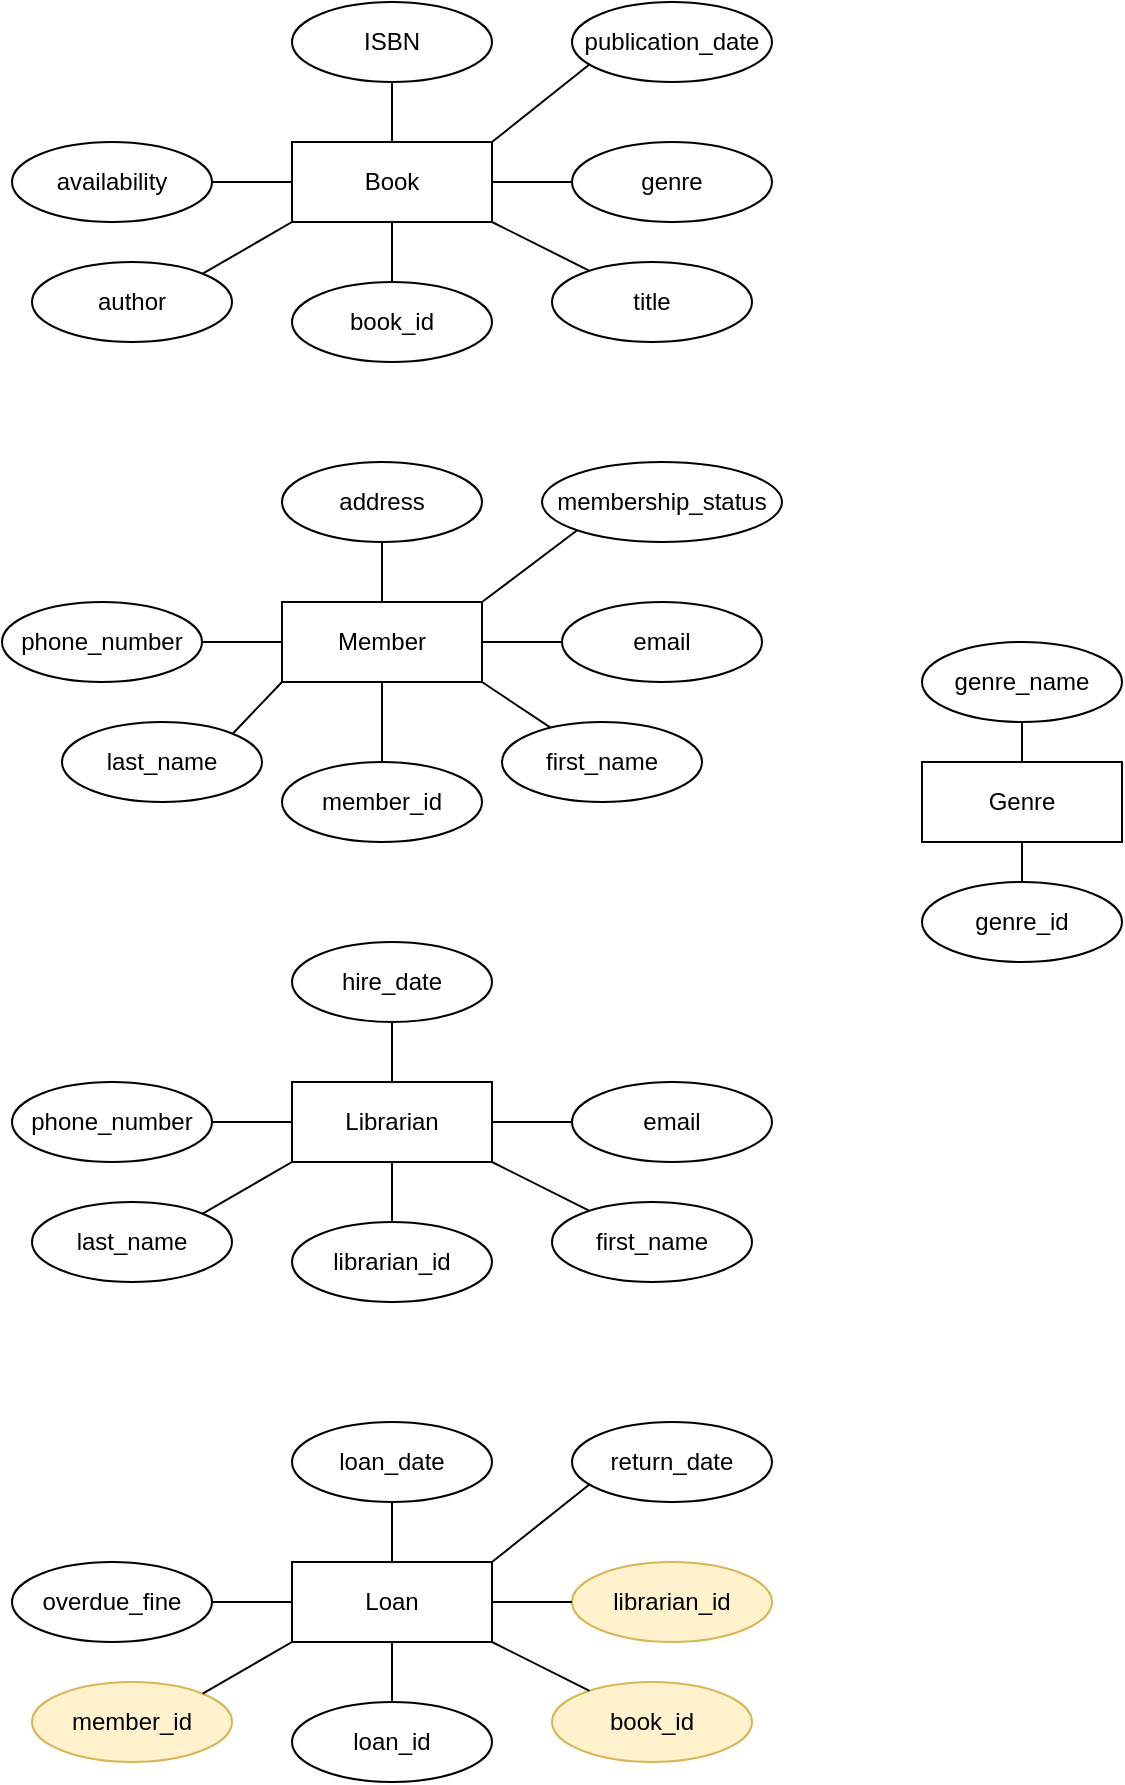 <mxfile version="24.0.7" type="github" pages="3">
  <diagram id="2cyjM8Ot0BuJ22bvfsGs" name="Library Management System">
    <mxGraphModel dx="2514" dy="1337" grid="1" gridSize="10" guides="1" tooltips="1" connect="1" arrows="1" fold="1" page="1" pageScale="1" pageWidth="850" pageHeight="1100" math="0" shadow="0">
      <root>
        <mxCell id="0" />
        <mxCell id="1" parent="0" />
        <mxCell id="SULsx7BHZ1urnG7Y48MB-1" value="publication_date" style="ellipse;whiteSpace=wrap;html=1;align=center;" parent="1" vertex="1">
          <mxGeometry x="515" y="100" width="100" height="40" as="geometry" />
        </mxCell>
        <mxCell id="SULsx7BHZ1urnG7Y48MB-2" value="" style="endArrow=none;html=1;rounded=0;entryX=0.09;entryY=0.775;entryDx=0;entryDy=0;exitX=1;exitY=0;exitDx=0;exitDy=0;entryPerimeter=0;" parent="1" source="SULsx7BHZ1urnG7Y48MB-16" target="SULsx7BHZ1urnG7Y48MB-1" edge="1">
          <mxGeometry relative="1" as="geometry">
            <mxPoint x="412.46" y="-300" as="sourcePoint" />
            <mxPoint x="365" y="-350" as="targetPoint" />
          </mxGeometry>
        </mxCell>
        <mxCell id="SULsx7BHZ1urnG7Y48MB-3" value="Member" style="whiteSpace=wrap;html=1;align=center;" parent="1" vertex="1">
          <mxGeometry x="370" y="400" width="100" height="40" as="geometry" />
        </mxCell>
        <mxCell id="SULsx7BHZ1urnG7Y48MB-4" value="member_id" style="ellipse;whiteSpace=wrap;html=1;align=center;" parent="1" vertex="1">
          <mxGeometry x="370" y="480" width="100" height="40" as="geometry" />
        </mxCell>
        <mxCell id="SULsx7BHZ1urnG7Y48MB-5" value="email" style="ellipse;whiteSpace=wrap;html=1;align=center;" parent="1" vertex="1">
          <mxGeometry x="510" y="400" width="100" height="40" as="geometry" />
        </mxCell>
        <mxCell id="SULsx7BHZ1urnG7Y48MB-6" value="address" style="ellipse;whiteSpace=wrap;html=1;align=center;" parent="1" vertex="1">
          <mxGeometry x="370" y="330" width="100" height="40" as="geometry" />
        </mxCell>
        <mxCell id="SULsx7BHZ1urnG7Y48MB-7" value="phone_number" style="ellipse;whiteSpace=wrap;html=1;align=center;" parent="1" vertex="1">
          <mxGeometry x="230" y="400" width="100" height="40" as="geometry" />
        </mxCell>
        <mxCell id="SULsx7BHZ1urnG7Y48MB-8" value="first_name" style="ellipse;whiteSpace=wrap;html=1;align=center;" parent="1" vertex="1">
          <mxGeometry x="480" y="460" width="100" height="40" as="geometry" />
        </mxCell>
        <mxCell id="SULsx7BHZ1urnG7Y48MB-9" value="last_name" style="ellipse;whiteSpace=wrap;html=1;align=center;" parent="1" vertex="1">
          <mxGeometry x="260" y="460" width="100" height="40" as="geometry" />
        </mxCell>
        <mxCell id="SULsx7BHZ1urnG7Y48MB-10" value="" style="endArrow=none;html=1;rounded=0;" parent="1" source="SULsx7BHZ1urnG7Y48MB-6" target="SULsx7BHZ1urnG7Y48MB-3" edge="1">
          <mxGeometry relative="1" as="geometry">
            <mxPoint x="400" y="340" as="sourcePoint" />
            <mxPoint x="560" y="340" as="targetPoint" />
          </mxGeometry>
        </mxCell>
        <mxCell id="SULsx7BHZ1urnG7Y48MB-11" value="" style="endArrow=none;html=1;rounded=0;" parent="1" source="SULsx7BHZ1urnG7Y48MB-3" target="SULsx7BHZ1urnG7Y48MB-4" edge="1">
          <mxGeometry relative="1" as="geometry">
            <mxPoint x="400" y="340" as="sourcePoint" />
            <mxPoint x="560" y="340" as="targetPoint" />
          </mxGeometry>
        </mxCell>
        <mxCell id="SULsx7BHZ1urnG7Y48MB-12" value="" style="endArrow=none;html=1;rounded=0;entryX=0;entryY=0.5;entryDx=0;entryDy=0;" parent="1" source="SULsx7BHZ1urnG7Y48MB-3" target="SULsx7BHZ1urnG7Y48MB-5" edge="1">
          <mxGeometry relative="1" as="geometry">
            <mxPoint x="400" y="340" as="sourcePoint" />
            <mxPoint x="520" y="430" as="targetPoint" />
          </mxGeometry>
        </mxCell>
        <mxCell id="SULsx7BHZ1urnG7Y48MB-13" value="" style="endArrow=none;html=1;rounded=0;exitX=1;exitY=0.5;exitDx=0;exitDy=0;" parent="1" source="SULsx7BHZ1urnG7Y48MB-7" target="SULsx7BHZ1urnG7Y48MB-3" edge="1">
          <mxGeometry relative="1" as="geometry">
            <mxPoint x="400" y="340" as="sourcePoint" />
            <mxPoint x="560" y="340" as="targetPoint" />
          </mxGeometry>
        </mxCell>
        <mxCell id="SULsx7BHZ1urnG7Y48MB-14" value="" style="endArrow=none;html=1;rounded=0;" parent="1" source="SULsx7BHZ1urnG7Y48MB-8" edge="1">
          <mxGeometry relative="1" as="geometry">
            <mxPoint x="400" y="340" as="sourcePoint" />
            <mxPoint x="470" y="440" as="targetPoint" />
          </mxGeometry>
        </mxCell>
        <mxCell id="SULsx7BHZ1urnG7Y48MB-15" value="" style="endArrow=none;html=1;rounded=0;exitX=1;exitY=0;exitDx=0;exitDy=0;" parent="1" source="SULsx7BHZ1urnG7Y48MB-9" edge="1">
          <mxGeometry relative="1" as="geometry">
            <mxPoint x="400" y="340" as="sourcePoint" />
            <mxPoint x="370" y="440" as="targetPoint" />
          </mxGeometry>
        </mxCell>
        <mxCell id="SULsx7BHZ1urnG7Y48MB-16" value="Book" style="whiteSpace=wrap;html=1;align=center;" parent="1" vertex="1">
          <mxGeometry x="375" y="170" width="100" height="40" as="geometry" />
        </mxCell>
        <mxCell id="SULsx7BHZ1urnG7Y48MB-17" value="book_id" style="ellipse;whiteSpace=wrap;html=1;align=center;" parent="1" vertex="1">
          <mxGeometry x="375" y="240" width="100" height="40" as="geometry" />
        </mxCell>
        <mxCell id="SULsx7BHZ1urnG7Y48MB-18" value="genre" style="ellipse;whiteSpace=wrap;html=1;align=center;" parent="1" vertex="1">
          <mxGeometry x="515" y="170" width="100" height="40" as="geometry" />
        </mxCell>
        <mxCell id="SULsx7BHZ1urnG7Y48MB-19" value="ISBN" style="ellipse;whiteSpace=wrap;html=1;align=center;" parent="1" vertex="1">
          <mxGeometry x="375" y="100" width="100" height="40" as="geometry" />
        </mxCell>
        <mxCell id="SULsx7BHZ1urnG7Y48MB-20" value="availability" style="ellipse;whiteSpace=wrap;html=1;align=center;" parent="1" vertex="1">
          <mxGeometry x="235" y="170" width="100" height="40" as="geometry" />
        </mxCell>
        <mxCell id="SULsx7BHZ1urnG7Y48MB-21" value="title" style="ellipse;whiteSpace=wrap;html=1;align=center;" parent="1" vertex="1">
          <mxGeometry x="505" y="230" width="100" height="40" as="geometry" />
        </mxCell>
        <mxCell id="SULsx7BHZ1urnG7Y48MB-22" value="author" style="ellipse;whiteSpace=wrap;html=1;align=center;" parent="1" vertex="1">
          <mxGeometry x="245" y="230" width="100" height="40" as="geometry" />
        </mxCell>
        <mxCell id="SULsx7BHZ1urnG7Y48MB-23" value="" style="endArrow=none;html=1;rounded=0;" parent="1" source="SULsx7BHZ1urnG7Y48MB-19" target="SULsx7BHZ1urnG7Y48MB-16" edge="1">
          <mxGeometry relative="1" as="geometry">
            <mxPoint x="405" y="110" as="sourcePoint" />
            <mxPoint x="565" y="110" as="targetPoint" />
          </mxGeometry>
        </mxCell>
        <mxCell id="SULsx7BHZ1urnG7Y48MB-24" value="" style="endArrow=none;html=1;rounded=0;" parent="1" source="SULsx7BHZ1urnG7Y48MB-16" target="SULsx7BHZ1urnG7Y48MB-17" edge="1">
          <mxGeometry relative="1" as="geometry">
            <mxPoint x="405" y="110" as="sourcePoint" />
            <mxPoint x="565" y="110" as="targetPoint" />
          </mxGeometry>
        </mxCell>
        <mxCell id="SULsx7BHZ1urnG7Y48MB-25" value="" style="endArrow=none;html=1;rounded=0;entryX=0;entryY=0.5;entryDx=0;entryDy=0;" parent="1" source="SULsx7BHZ1urnG7Y48MB-16" target="SULsx7BHZ1urnG7Y48MB-18" edge="1">
          <mxGeometry relative="1" as="geometry">
            <mxPoint x="405" y="110" as="sourcePoint" />
            <mxPoint x="525" y="200" as="targetPoint" />
          </mxGeometry>
        </mxCell>
        <mxCell id="SULsx7BHZ1urnG7Y48MB-26" value="" style="endArrow=none;html=1;rounded=0;exitX=1;exitY=0.5;exitDx=0;exitDy=0;" parent="1" source="SULsx7BHZ1urnG7Y48MB-20" target="SULsx7BHZ1urnG7Y48MB-16" edge="1">
          <mxGeometry relative="1" as="geometry">
            <mxPoint x="405" y="110" as="sourcePoint" />
            <mxPoint x="565" y="110" as="targetPoint" />
          </mxGeometry>
        </mxCell>
        <mxCell id="SULsx7BHZ1urnG7Y48MB-27" value="" style="endArrow=none;html=1;rounded=0;" parent="1" source="SULsx7BHZ1urnG7Y48MB-21" edge="1">
          <mxGeometry relative="1" as="geometry">
            <mxPoint x="405" y="110" as="sourcePoint" />
            <mxPoint x="475" y="210" as="targetPoint" />
          </mxGeometry>
        </mxCell>
        <mxCell id="SULsx7BHZ1urnG7Y48MB-28" value="" style="endArrow=none;html=1;rounded=0;exitX=1;exitY=0;exitDx=0;exitDy=0;" parent="1" source="SULsx7BHZ1urnG7Y48MB-22" edge="1">
          <mxGeometry relative="1" as="geometry">
            <mxPoint x="405" y="110" as="sourcePoint" />
            <mxPoint x="375" y="210" as="targetPoint" />
          </mxGeometry>
        </mxCell>
        <mxCell id="SULsx7BHZ1urnG7Y48MB-63" value="Genre" style="whiteSpace=wrap;html=1;align=center;" parent="1" vertex="1">
          <mxGeometry x="690" y="480" width="100" height="40" as="geometry" />
        </mxCell>
        <mxCell id="SULsx7BHZ1urnG7Y48MB-64" value="genre_id" style="ellipse;whiteSpace=wrap;html=1;align=center;" parent="1" vertex="1">
          <mxGeometry x="690" y="540" width="100" height="40" as="geometry" />
        </mxCell>
        <mxCell id="SULsx7BHZ1urnG7Y48MB-66" value="genre_name" style="ellipse;whiteSpace=wrap;html=1;align=center;" parent="1" vertex="1">
          <mxGeometry x="690" y="420" width="100" height="40" as="geometry" />
        </mxCell>
        <mxCell id="SULsx7BHZ1urnG7Y48MB-68" value="" style="endArrow=none;html=1;rounded=0;" parent="1" source="SULsx7BHZ1urnG7Y48MB-63" target="SULsx7BHZ1urnG7Y48MB-64" edge="1">
          <mxGeometry relative="1" as="geometry">
            <mxPoint x="720" y="420" as="sourcePoint" />
            <mxPoint x="880" y="420" as="targetPoint" />
          </mxGeometry>
        </mxCell>
        <mxCell id="SULsx7BHZ1urnG7Y48MB-70" value="" style="endArrow=none;html=1;rounded=0;" parent="1" source="SULsx7BHZ1urnG7Y48MB-66" edge="1" target="SULsx7BHZ1urnG7Y48MB-63">
          <mxGeometry relative="1" as="geometry">
            <mxPoint x="720" y="420" as="sourcePoint" />
            <mxPoint x="790" y="520" as="targetPoint" />
          </mxGeometry>
        </mxCell>
        <mxCell id="k3UgY1x0bm5j-37XfdUY-1" value="membership_status" style="ellipse;whiteSpace=wrap;html=1;align=center;" vertex="1" parent="1">
          <mxGeometry x="500" y="330" width="120" height="40" as="geometry" />
        </mxCell>
        <mxCell id="k3UgY1x0bm5j-37XfdUY-2" value="" style="endArrow=none;html=1;rounded=0;entryX=0;entryY=1;entryDx=0;entryDy=0;exitX=1;exitY=0;exitDx=0;exitDy=0;" edge="1" target="k3UgY1x0bm5j-37XfdUY-1" parent="1">
          <mxGeometry relative="1" as="geometry">
            <mxPoint x="470" y="400" as="sourcePoint" />
            <mxPoint x="360" y="-120" as="targetPoint" />
          </mxGeometry>
        </mxCell>
        <mxCell id="k3UgY1x0bm5j-37XfdUY-5" value="librarian_id" style="ellipse;whiteSpace=wrap;html=1;align=center;" vertex="1" parent="1">
          <mxGeometry x="375" y="710" width="100" height="40" as="geometry" />
        </mxCell>
        <mxCell id="k3UgY1x0bm5j-37XfdUY-6" value="email" style="ellipse;whiteSpace=wrap;html=1;align=center;" vertex="1" parent="1">
          <mxGeometry x="515" y="640" width="100" height="40" as="geometry" />
        </mxCell>
        <mxCell id="k3UgY1x0bm5j-37XfdUY-7" value="hire_date" style="ellipse;whiteSpace=wrap;html=1;align=center;" vertex="1" parent="1">
          <mxGeometry x="375" y="570" width="100" height="40" as="geometry" />
        </mxCell>
        <mxCell id="k3UgY1x0bm5j-37XfdUY-8" value="phone_number" style="ellipse;whiteSpace=wrap;html=1;align=center;" vertex="1" parent="1">
          <mxGeometry x="235" y="640" width="100" height="40" as="geometry" />
        </mxCell>
        <mxCell id="k3UgY1x0bm5j-37XfdUY-9" value="first_name" style="ellipse;whiteSpace=wrap;html=1;align=center;" vertex="1" parent="1">
          <mxGeometry x="505" y="700" width="100" height="40" as="geometry" />
        </mxCell>
        <mxCell id="k3UgY1x0bm5j-37XfdUY-10" value="last_name" style="ellipse;whiteSpace=wrap;html=1;align=center;" vertex="1" parent="1">
          <mxGeometry x="245" y="700" width="100" height="40" as="geometry" />
        </mxCell>
        <mxCell id="k3UgY1x0bm5j-37XfdUY-11" value="" style="endArrow=none;html=1;rounded=0;" edge="1" source="k3UgY1x0bm5j-37XfdUY-7" target="k3UgY1x0bm5j-37XfdUY-17" parent="1">
          <mxGeometry relative="1" as="geometry">
            <mxPoint x="405" y="580" as="sourcePoint" />
            <mxPoint x="565" y="580" as="targetPoint" />
          </mxGeometry>
        </mxCell>
        <mxCell id="k3UgY1x0bm5j-37XfdUY-12" value="" style="endArrow=none;html=1;rounded=0;" edge="1" source="k3UgY1x0bm5j-37XfdUY-17" target="k3UgY1x0bm5j-37XfdUY-5" parent="1">
          <mxGeometry relative="1" as="geometry">
            <mxPoint x="405" y="580" as="sourcePoint" />
            <mxPoint x="565" y="580" as="targetPoint" />
          </mxGeometry>
        </mxCell>
        <mxCell id="k3UgY1x0bm5j-37XfdUY-13" value="" style="endArrow=none;html=1;rounded=0;entryX=0;entryY=0.5;entryDx=0;entryDy=0;" edge="1" source="k3UgY1x0bm5j-37XfdUY-17" target="k3UgY1x0bm5j-37XfdUY-6" parent="1">
          <mxGeometry relative="1" as="geometry">
            <mxPoint x="405" y="580" as="sourcePoint" />
            <mxPoint x="525" y="670" as="targetPoint" />
          </mxGeometry>
        </mxCell>
        <mxCell id="k3UgY1x0bm5j-37XfdUY-14" value="" style="endArrow=none;html=1;rounded=0;exitX=1;exitY=0.5;exitDx=0;exitDy=0;" edge="1" source="k3UgY1x0bm5j-37XfdUY-8" target="k3UgY1x0bm5j-37XfdUY-17" parent="1">
          <mxGeometry relative="1" as="geometry">
            <mxPoint x="405" y="580" as="sourcePoint" />
            <mxPoint x="565" y="580" as="targetPoint" />
          </mxGeometry>
        </mxCell>
        <mxCell id="k3UgY1x0bm5j-37XfdUY-15" value="" style="endArrow=none;html=1;rounded=0;" edge="1" source="k3UgY1x0bm5j-37XfdUY-9" parent="1">
          <mxGeometry relative="1" as="geometry">
            <mxPoint x="405" y="580" as="sourcePoint" />
            <mxPoint x="475" y="680" as="targetPoint" />
          </mxGeometry>
        </mxCell>
        <mxCell id="k3UgY1x0bm5j-37XfdUY-16" value="" style="endArrow=none;html=1;rounded=0;exitX=1;exitY=0;exitDx=0;exitDy=0;" edge="1" source="k3UgY1x0bm5j-37XfdUY-10" parent="1">
          <mxGeometry relative="1" as="geometry">
            <mxPoint x="405" y="580" as="sourcePoint" />
            <mxPoint x="375" y="680" as="targetPoint" />
          </mxGeometry>
        </mxCell>
        <mxCell id="k3UgY1x0bm5j-37XfdUY-17" value="Librarian" style="whiteSpace=wrap;html=1;align=center;" vertex="1" parent="1">
          <mxGeometry x="375" y="640" width="100" height="40" as="geometry" />
        </mxCell>
        <mxCell id="k3UgY1x0bm5j-37XfdUY-18" value="return_date" style="ellipse;whiteSpace=wrap;html=1;align=center;" vertex="1" parent="1">
          <mxGeometry x="515" y="810" width="100" height="40" as="geometry" />
        </mxCell>
        <mxCell id="k3UgY1x0bm5j-37XfdUY-19" value="" style="endArrow=none;html=1;rounded=0;entryX=0.09;entryY=0.775;entryDx=0;entryDy=0;exitX=1;exitY=0;exitDx=0;exitDy=0;entryPerimeter=0;" edge="1" parent="1" source="k3UgY1x0bm5j-37XfdUY-20" target="k3UgY1x0bm5j-37XfdUY-18">
          <mxGeometry relative="1" as="geometry">
            <mxPoint x="412.46" y="410" as="sourcePoint" />
            <mxPoint x="365" y="360" as="targetPoint" />
          </mxGeometry>
        </mxCell>
        <mxCell id="k3UgY1x0bm5j-37XfdUY-20" value="Loan" style="whiteSpace=wrap;html=1;align=center;" vertex="1" parent="1">
          <mxGeometry x="375" y="880" width="100" height="40" as="geometry" />
        </mxCell>
        <mxCell id="k3UgY1x0bm5j-37XfdUY-21" value="loan_id" style="ellipse;whiteSpace=wrap;html=1;align=center;" vertex="1" parent="1">
          <mxGeometry x="375" y="950" width="100" height="40" as="geometry" />
        </mxCell>
        <mxCell id="k3UgY1x0bm5j-37XfdUY-22" value="librarian_id" style="ellipse;whiteSpace=wrap;html=1;align=center;fillColor=#fff2cc;strokeColor=#d6b656;" vertex="1" parent="1">
          <mxGeometry x="515" y="880" width="100" height="40" as="geometry" />
        </mxCell>
        <mxCell id="k3UgY1x0bm5j-37XfdUY-23" value="loan_date" style="ellipse;whiteSpace=wrap;html=1;align=center;" vertex="1" parent="1">
          <mxGeometry x="375" y="810" width="100" height="40" as="geometry" />
        </mxCell>
        <mxCell id="k3UgY1x0bm5j-37XfdUY-24" value="overdue_fine" style="ellipse;whiteSpace=wrap;html=1;align=center;" vertex="1" parent="1">
          <mxGeometry x="235" y="880" width="100" height="40" as="geometry" />
        </mxCell>
        <mxCell id="k3UgY1x0bm5j-37XfdUY-25" value="book_id" style="ellipse;whiteSpace=wrap;html=1;align=center;fillColor=#fff2cc;strokeColor=#d6b656;" vertex="1" parent="1">
          <mxGeometry x="505" y="940" width="100" height="40" as="geometry" />
        </mxCell>
        <mxCell id="k3UgY1x0bm5j-37XfdUY-26" value="member_id" style="ellipse;whiteSpace=wrap;html=1;align=center;fillColor=#fff2cc;strokeColor=#d6b656;" vertex="1" parent="1">
          <mxGeometry x="245" y="940" width="100" height="40" as="geometry" />
        </mxCell>
        <mxCell id="k3UgY1x0bm5j-37XfdUY-27" value="" style="endArrow=none;html=1;rounded=0;" edge="1" parent="1" source="k3UgY1x0bm5j-37XfdUY-23" target="k3UgY1x0bm5j-37XfdUY-20">
          <mxGeometry relative="1" as="geometry">
            <mxPoint x="405" y="820" as="sourcePoint" />
            <mxPoint x="565" y="820" as="targetPoint" />
          </mxGeometry>
        </mxCell>
        <mxCell id="k3UgY1x0bm5j-37XfdUY-28" value="" style="endArrow=none;html=1;rounded=0;" edge="1" parent="1" source="k3UgY1x0bm5j-37XfdUY-20" target="k3UgY1x0bm5j-37XfdUY-21">
          <mxGeometry relative="1" as="geometry">
            <mxPoint x="405" y="820" as="sourcePoint" />
            <mxPoint x="565" y="820" as="targetPoint" />
          </mxGeometry>
        </mxCell>
        <mxCell id="k3UgY1x0bm5j-37XfdUY-29" value="" style="endArrow=none;html=1;rounded=0;entryX=0;entryY=0.5;entryDx=0;entryDy=0;" edge="1" parent="1" source="k3UgY1x0bm5j-37XfdUY-20" target="k3UgY1x0bm5j-37XfdUY-22">
          <mxGeometry relative="1" as="geometry">
            <mxPoint x="405" y="820" as="sourcePoint" />
            <mxPoint x="525" y="910" as="targetPoint" />
          </mxGeometry>
        </mxCell>
        <mxCell id="k3UgY1x0bm5j-37XfdUY-30" value="" style="endArrow=none;html=1;rounded=0;exitX=1;exitY=0.5;exitDx=0;exitDy=0;" edge="1" parent="1" source="k3UgY1x0bm5j-37XfdUY-24" target="k3UgY1x0bm5j-37XfdUY-20">
          <mxGeometry relative="1" as="geometry">
            <mxPoint x="405" y="820" as="sourcePoint" />
            <mxPoint x="565" y="820" as="targetPoint" />
          </mxGeometry>
        </mxCell>
        <mxCell id="k3UgY1x0bm5j-37XfdUY-31" value="" style="endArrow=none;html=1;rounded=0;" edge="1" parent="1" source="k3UgY1x0bm5j-37XfdUY-25">
          <mxGeometry relative="1" as="geometry">
            <mxPoint x="405" y="820" as="sourcePoint" />
            <mxPoint x="475" y="920" as="targetPoint" />
          </mxGeometry>
        </mxCell>
        <mxCell id="k3UgY1x0bm5j-37XfdUY-32" value="" style="endArrow=none;html=1;rounded=0;exitX=1;exitY=0;exitDx=0;exitDy=0;" edge="1" parent="1" source="k3UgY1x0bm5j-37XfdUY-26">
          <mxGeometry relative="1" as="geometry">
            <mxPoint x="405" y="820" as="sourcePoint" />
            <mxPoint x="375" y="920" as="targetPoint" />
          </mxGeometry>
        </mxCell>
      </root>
    </mxGraphModel>
  </diagram>
  <diagram name="Hotel Management System" id="aTGFjXYQir5OFCswr_Az">
    <mxGraphModel dx="2514" dy="1337" grid="1" gridSize="10" guides="1" tooltips="1" connect="1" arrows="1" fold="1" page="1" pageScale="1" pageWidth="850" pageHeight="1100" math="0" shadow="0">
      <root>
        <mxCell id="0" />
        <mxCell id="1" parent="0" />
        <mxCell id="4kl7MTN2wJ11xhhwiBym-6" value="email" style="ellipse;whiteSpace=wrap;html=1;align=center;" parent="1" vertex="1">
          <mxGeometry x="690" y="50" width="100" height="40" as="geometry" />
        </mxCell>
        <mxCell id="4kl7MTN2wJ11xhhwiBym-14" value="" style="endArrow=none;html=1;rounded=0;entryX=0.09;entryY=0.775;entryDx=0;entryDy=0;exitX=1;exitY=0;exitDx=0;exitDy=0;entryPerimeter=0;" parent="1" source="4kl7MTN2wJ11xhhwiBym-71" target="4kl7MTN2wJ11xhhwiBym-6" edge="1">
          <mxGeometry relative="1" as="geometry">
            <mxPoint x="587.46" y="-350" as="sourcePoint" />
            <mxPoint x="540" y="-400" as="targetPoint" />
          </mxGeometry>
        </mxCell>
        <mxCell id="4kl7MTN2wJ11xhhwiBym-23" value="Room" style="whiteSpace=wrap;html=1;align=center;" parent="1" vertex="1">
          <mxGeometry x="550" y="360" width="100" height="40" as="geometry" />
        </mxCell>
        <mxCell id="4kl7MTN2wJ11xhhwiBym-24" value="room_id" style="ellipse;whiteSpace=wrap;html=1;align=center;" parent="1" vertex="1">
          <mxGeometry x="550" y="440" width="100" height="40" as="geometry" />
        </mxCell>
        <mxCell id="4kl7MTN2wJ11xhhwiBym-25" value="room_type" style="ellipse;whiteSpace=wrap;html=1;align=center;" parent="1" vertex="1">
          <mxGeometry x="690" y="360" width="100" height="40" as="geometry" />
        </mxCell>
        <mxCell id="4kl7MTN2wJ11xhhwiBym-26" value="availability" style="ellipse;whiteSpace=wrap;html=1;align=center;" parent="1" vertex="1">
          <mxGeometry x="550" y="290" width="100" height="40" as="geometry" />
        </mxCell>
        <mxCell id="4kl7MTN2wJ11xhhwiBym-27" value="number_of_beds" style="ellipse;whiteSpace=wrap;html=1;align=center;" parent="1" vertex="1">
          <mxGeometry x="390" y="360" width="120" height="40" as="geometry" />
        </mxCell>
        <mxCell id="4kl7MTN2wJ11xhhwiBym-28" value="rating" style="ellipse;whiteSpace=wrap;html=1;align=center;" parent="1" vertex="1">
          <mxGeometry x="660" y="420" width="100" height="40" as="geometry" />
        </mxCell>
        <mxCell id="4kl7MTN2wJ11xhhwiBym-29" value="cost_per_night" style="ellipse;whiteSpace=wrap;html=1;align=center;" parent="1" vertex="1">
          <mxGeometry x="440" y="420" width="100" height="40" as="geometry" />
        </mxCell>
        <mxCell id="4kl7MTN2wJ11xhhwiBym-51" value="" style="endArrow=none;html=1;rounded=0;" parent="1" source="4kl7MTN2wJ11xhhwiBym-26" target="4kl7MTN2wJ11xhhwiBym-23" edge="1">
          <mxGeometry relative="1" as="geometry">
            <mxPoint x="580" y="300" as="sourcePoint" />
            <mxPoint x="740" y="300" as="targetPoint" />
          </mxGeometry>
        </mxCell>
        <mxCell id="4kl7MTN2wJ11xhhwiBym-53" value="" style="endArrow=none;html=1;rounded=0;" parent="1" source="4kl7MTN2wJ11xhhwiBym-23" target="4kl7MTN2wJ11xhhwiBym-24" edge="1">
          <mxGeometry relative="1" as="geometry">
            <mxPoint x="580" y="300" as="sourcePoint" />
            <mxPoint x="740" y="300" as="targetPoint" />
          </mxGeometry>
        </mxCell>
        <mxCell id="4kl7MTN2wJ11xhhwiBym-54" value="" style="endArrow=none;html=1;rounded=0;entryX=0;entryY=0.5;entryDx=0;entryDy=0;" parent="1" source="4kl7MTN2wJ11xhhwiBym-23" target="4kl7MTN2wJ11xhhwiBym-25" edge="1">
          <mxGeometry relative="1" as="geometry">
            <mxPoint x="580" y="300" as="sourcePoint" />
            <mxPoint x="700" y="390" as="targetPoint" />
          </mxGeometry>
        </mxCell>
        <mxCell id="4kl7MTN2wJ11xhhwiBym-55" value="" style="endArrow=none;html=1;rounded=0;exitX=1;exitY=0.5;exitDx=0;exitDy=0;" parent="1" source="4kl7MTN2wJ11xhhwiBym-27" target="4kl7MTN2wJ11xhhwiBym-23" edge="1">
          <mxGeometry relative="1" as="geometry">
            <mxPoint x="580" y="300" as="sourcePoint" />
            <mxPoint x="740" y="300" as="targetPoint" />
          </mxGeometry>
        </mxCell>
        <mxCell id="4kl7MTN2wJ11xhhwiBym-56" value="" style="endArrow=none;html=1;rounded=0;" parent="1" source="4kl7MTN2wJ11xhhwiBym-28" edge="1">
          <mxGeometry relative="1" as="geometry">
            <mxPoint x="580" y="300" as="sourcePoint" />
            <mxPoint x="650" y="400" as="targetPoint" />
          </mxGeometry>
        </mxCell>
        <mxCell id="4kl7MTN2wJ11xhhwiBym-57" value="" style="endArrow=none;html=1;rounded=0;exitX=1;exitY=0;exitDx=0;exitDy=0;" parent="1" source="4kl7MTN2wJ11xhhwiBym-29" edge="1">
          <mxGeometry relative="1" as="geometry">
            <mxPoint x="580" y="300" as="sourcePoint" />
            <mxPoint x="550" y="400" as="targetPoint" />
          </mxGeometry>
        </mxCell>
        <mxCell id="4kl7MTN2wJ11xhhwiBym-71" value="Guest" style="whiteSpace=wrap;html=1;align=center;" parent="1" vertex="1">
          <mxGeometry x="550" y="120" width="100" height="40" as="geometry" />
        </mxCell>
        <mxCell id="4kl7MTN2wJ11xhhwiBym-72" value="guest_id" style="ellipse;whiteSpace=wrap;html=1;align=center;" parent="1" vertex="1">
          <mxGeometry x="550" y="190" width="100" height="40" as="geometry" />
        </mxCell>
        <mxCell id="4kl7MTN2wJ11xhhwiBym-73" value="cnic_number" style="ellipse;whiteSpace=wrap;html=1;align=center;" parent="1" vertex="1">
          <mxGeometry x="690" y="120" width="100" height="40" as="geometry" />
        </mxCell>
        <mxCell id="4kl7MTN2wJ11xhhwiBym-74" value="phone_number" style="ellipse;whiteSpace=wrap;html=1;align=center;" parent="1" vertex="1">
          <mxGeometry x="550" y="50" width="100" height="40" as="geometry" />
        </mxCell>
        <mxCell id="4kl7MTN2wJ11xhhwiBym-75" value="address" style="ellipse;whiteSpace=wrap;html=1;align=center;" parent="1" vertex="1">
          <mxGeometry x="410" y="120" width="100" height="40" as="geometry" />
        </mxCell>
        <mxCell id="4kl7MTN2wJ11xhhwiBym-76" value="last_name" style="ellipse;whiteSpace=wrap;html=1;align=center;" parent="1" vertex="1">
          <mxGeometry x="680" y="180" width="100" height="40" as="geometry" />
        </mxCell>
        <mxCell id="4kl7MTN2wJ11xhhwiBym-77" value="first_name" style="ellipse;whiteSpace=wrap;html=1;align=center;" parent="1" vertex="1">
          <mxGeometry x="420" y="180" width="100" height="40" as="geometry" />
        </mxCell>
        <mxCell id="4kl7MTN2wJ11xhhwiBym-78" value="" style="endArrow=none;html=1;rounded=0;" parent="1" source="4kl7MTN2wJ11xhhwiBym-74" target="4kl7MTN2wJ11xhhwiBym-71" edge="1">
          <mxGeometry relative="1" as="geometry">
            <mxPoint x="580" y="60" as="sourcePoint" />
            <mxPoint x="740" y="60" as="targetPoint" />
          </mxGeometry>
        </mxCell>
        <mxCell id="4kl7MTN2wJ11xhhwiBym-79" value="" style="endArrow=none;html=1;rounded=0;" parent="1" source="4kl7MTN2wJ11xhhwiBym-71" target="4kl7MTN2wJ11xhhwiBym-72" edge="1">
          <mxGeometry relative="1" as="geometry">
            <mxPoint x="580" y="60" as="sourcePoint" />
            <mxPoint x="740" y="60" as="targetPoint" />
          </mxGeometry>
        </mxCell>
        <mxCell id="4kl7MTN2wJ11xhhwiBym-80" value="" style="endArrow=none;html=1;rounded=0;entryX=0;entryY=0.5;entryDx=0;entryDy=0;" parent="1" source="4kl7MTN2wJ11xhhwiBym-71" target="4kl7MTN2wJ11xhhwiBym-73" edge="1">
          <mxGeometry relative="1" as="geometry">
            <mxPoint x="580" y="60" as="sourcePoint" />
            <mxPoint x="700" y="150" as="targetPoint" />
          </mxGeometry>
        </mxCell>
        <mxCell id="4kl7MTN2wJ11xhhwiBym-81" value="" style="endArrow=none;html=1;rounded=0;exitX=1;exitY=0.5;exitDx=0;exitDy=0;" parent="1" source="4kl7MTN2wJ11xhhwiBym-75" target="4kl7MTN2wJ11xhhwiBym-71" edge="1">
          <mxGeometry relative="1" as="geometry">
            <mxPoint x="580" y="60" as="sourcePoint" />
            <mxPoint x="740" y="60" as="targetPoint" />
          </mxGeometry>
        </mxCell>
        <mxCell id="4kl7MTN2wJ11xhhwiBym-82" value="" style="endArrow=none;html=1;rounded=0;" parent="1" source="4kl7MTN2wJ11xhhwiBym-76" edge="1">
          <mxGeometry relative="1" as="geometry">
            <mxPoint x="580" y="60" as="sourcePoint" />
            <mxPoint x="650" y="160" as="targetPoint" />
          </mxGeometry>
        </mxCell>
        <mxCell id="4kl7MTN2wJ11xhhwiBym-83" value="" style="endArrow=none;html=1;rounded=0;exitX=1;exitY=0;exitDx=0;exitDy=0;" parent="1" source="4kl7MTN2wJ11xhhwiBym-77" edge="1">
          <mxGeometry relative="1" as="geometry">
            <mxPoint x="580" y="60" as="sourcePoint" />
            <mxPoint x="550" y="160" as="targetPoint" />
          </mxGeometry>
        </mxCell>
        <mxCell id="4kl7MTN2wJ11xhhwiBym-84" value="Reservation" style="whiteSpace=wrap;html=1;align=center;" parent="1" vertex="1">
          <mxGeometry x="90" y="360" width="100" height="40" as="geometry" />
        </mxCell>
        <mxCell id="4kl7MTN2wJ11xhhwiBym-85" value="reservation_id" style="ellipse;whiteSpace=wrap;html=1;align=center;" parent="1" vertex="1">
          <mxGeometry x="160" y="470" width="100" height="40" as="geometry" />
        </mxCell>
        <mxCell id="4kl7MTN2wJ11xhhwiBym-86" value="check_in_date" style="ellipse;whiteSpace=wrap;html=1;align=center;" parent="1" vertex="1">
          <mxGeometry x="230" y="340" width="100" height="40" as="geometry" />
        </mxCell>
        <mxCell id="4kl7MTN2wJ11xhhwiBym-87" value="total_cost" style="ellipse;whiteSpace=wrap;html=1;align=center;" parent="1" vertex="1">
          <mxGeometry x="50" y="290" width="100" height="40" as="geometry" />
        </mxCell>
        <mxCell id="4kl7MTN2wJ11xhhwiBym-88" value="check_out_date" style="ellipse;whiteSpace=wrap;html=1;align=center;" parent="1" vertex="1">
          <mxGeometry x="170" y="280" width="120" height="40" as="geometry" />
        </mxCell>
        <mxCell id="4kl7MTN2wJ11xhhwiBym-89" value="room_number" style="ellipse;whiteSpace=wrap;html=1;align=center;fillColor=#fff2cc;strokeColor=#d6b656;" parent="1" vertex="1">
          <mxGeometry x="205" y="410" width="100" height="40" as="geometry" />
        </mxCell>
        <mxCell id="4kl7MTN2wJ11xhhwiBym-90" value="guest_id" style="ellipse;whiteSpace=wrap;html=1;align=center;labelBackgroundColor=none;textShadow=0;labelBorderColor=none;fillColor=#fff2cc;strokeColor=#d6b656;" parent="1" vertex="1">
          <mxGeometry x="50" y="430" width="100" height="40" as="geometry" />
        </mxCell>
        <mxCell id="4kl7MTN2wJ11xhhwiBym-91" value="" style="endArrow=none;html=1;rounded=0;" parent="1" source="4kl7MTN2wJ11xhhwiBym-87" target="4kl7MTN2wJ11xhhwiBym-84" edge="1">
          <mxGeometry relative="1" as="geometry">
            <mxPoint x="150" y="300" as="sourcePoint" />
            <mxPoint x="310" y="300" as="targetPoint" />
          </mxGeometry>
        </mxCell>
        <mxCell id="4kl7MTN2wJ11xhhwiBym-92" value="" style="endArrow=none;html=1;rounded=0;" parent="1" source="4kl7MTN2wJ11xhhwiBym-84" target="4kl7MTN2wJ11xhhwiBym-85" edge="1">
          <mxGeometry relative="1" as="geometry">
            <mxPoint x="150" y="300" as="sourcePoint" />
            <mxPoint x="310" y="300" as="targetPoint" />
          </mxGeometry>
        </mxCell>
        <mxCell id="4kl7MTN2wJ11xhhwiBym-93" value="" style="endArrow=none;html=1;rounded=0;" parent="1" source="4kl7MTN2wJ11xhhwiBym-84" target="4kl7MTN2wJ11xhhwiBym-86" edge="1">
          <mxGeometry relative="1" as="geometry">
            <mxPoint x="150" y="300" as="sourcePoint" />
            <mxPoint x="270" y="390" as="targetPoint" />
          </mxGeometry>
        </mxCell>
        <mxCell id="4kl7MTN2wJ11xhhwiBym-94" value="" style="endArrow=none;html=1;rounded=0;" parent="1" source="4kl7MTN2wJ11xhhwiBym-88" target="4kl7MTN2wJ11xhhwiBym-84" edge="1">
          <mxGeometry relative="1" as="geometry">
            <mxPoint x="150" y="300" as="sourcePoint" />
            <mxPoint x="310" y="300" as="targetPoint" />
          </mxGeometry>
        </mxCell>
        <mxCell id="4kl7MTN2wJ11xhhwiBym-95" value="" style="endArrow=none;html=1;rounded=0;entryX=1;entryY=1;entryDx=0;entryDy=0;" parent="1" source="4kl7MTN2wJ11xhhwiBym-89" target="4kl7MTN2wJ11xhhwiBym-84" edge="1">
          <mxGeometry relative="1" as="geometry">
            <mxPoint x="150" y="300" as="sourcePoint" />
            <mxPoint x="220" y="400" as="targetPoint" />
          </mxGeometry>
        </mxCell>
        <mxCell id="4kl7MTN2wJ11xhhwiBym-96" value="" style="endArrow=none;html=1;rounded=0;" parent="1" source="4kl7MTN2wJ11xhhwiBym-90" target="4kl7MTN2wJ11xhhwiBym-84" edge="1">
          <mxGeometry relative="1" as="geometry">
            <mxPoint x="145.146" y="445.774" as="sourcePoint" />
            <mxPoint x="120" y="400" as="targetPoint" />
          </mxGeometry>
        </mxCell>
        <mxCell id="FMPxCzwKReNRIk28aBPJ-1" value="Employee" style="whiteSpace=wrap;html=1;align=center;" parent="1" vertex="1">
          <mxGeometry x="385" y="640" width="100" height="40" as="geometry" />
        </mxCell>
        <mxCell id="FMPxCzwKReNRIk28aBPJ-2" value="employee_id" style="ellipse;whiteSpace=wrap;html=1;align=center;" parent="1" vertex="1">
          <mxGeometry x="385" y="720" width="100" height="40" as="geometry" />
        </mxCell>
        <mxCell id="FMPxCzwKReNRIk28aBPJ-3" value="position" style="ellipse;whiteSpace=wrap;html=1;align=center;" parent="1" vertex="1">
          <mxGeometry x="555" y="650" width="100" height="40" as="geometry" />
        </mxCell>
        <mxCell id="FMPxCzwKReNRIk28aBPJ-4" value="department" style="ellipse;whiteSpace=wrap;html=1;align=center;" parent="1" vertex="1">
          <mxGeometry x="385" y="560" width="100" height="40" as="geometry" />
        </mxCell>
        <mxCell id="FMPxCzwKReNRIk28aBPJ-5" value="email" style="ellipse;whiteSpace=wrap;html=1;align=center;" parent="1" vertex="1">
          <mxGeometry x="195" y="650" width="120" height="40" as="geometry" />
        </mxCell>
        <mxCell id="FMPxCzwKReNRIk28aBPJ-6" value="first name" style="ellipse;whiteSpace=wrap;html=1;align=center;" parent="1" vertex="1">
          <mxGeometry x="535" y="710" width="100" height="40" as="geometry" />
        </mxCell>
        <mxCell id="FMPxCzwKReNRIk28aBPJ-7" value="last_name" style="ellipse;whiteSpace=wrap;html=1;align=center;labelBackgroundColor=none;textShadow=0;labelBorderColor=none;" parent="1" vertex="1">
          <mxGeometry x="235" y="710" width="100" height="40" as="geometry" />
        </mxCell>
        <mxCell id="FMPxCzwKReNRIk28aBPJ-8" value="" style="endArrow=none;html=1;rounded=0;" parent="1" source="FMPxCzwKReNRIk28aBPJ-4" target="FMPxCzwKReNRIk28aBPJ-1" edge="1">
          <mxGeometry relative="1" as="geometry">
            <mxPoint x="415" y="580" as="sourcePoint" />
            <mxPoint x="575" y="580" as="targetPoint" />
          </mxGeometry>
        </mxCell>
        <mxCell id="FMPxCzwKReNRIk28aBPJ-9" value="" style="endArrow=none;html=1;rounded=0;" parent="1" source="FMPxCzwKReNRIk28aBPJ-1" target="FMPxCzwKReNRIk28aBPJ-2" edge="1">
          <mxGeometry relative="1" as="geometry">
            <mxPoint x="415" y="580" as="sourcePoint" />
            <mxPoint x="575" y="580" as="targetPoint" />
          </mxGeometry>
        </mxCell>
        <mxCell id="FMPxCzwKReNRIk28aBPJ-10" value="" style="endArrow=none;html=1;rounded=0;entryX=0;entryY=0.5;entryDx=0;entryDy=0;" parent="1" source="FMPxCzwKReNRIk28aBPJ-1" target="FMPxCzwKReNRIk28aBPJ-3" edge="1">
          <mxGeometry relative="1" as="geometry">
            <mxPoint x="415" y="580" as="sourcePoint" />
            <mxPoint x="535" y="670" as="targetPoint" />
          </mxGeometry>
        </mxCell>
        <mxCell id="FMPxCzwKReNRIk28aBPJ-11" value="" style="endArrow=none;html=1;rounded=0;exitX=1;exitY=0.5;exitDx=0;exitDy=0;" parent="1" source="FMPxCzwKReNRIk28aBPJ-5" target="FMPxCzwKReNRIk28aBPJ-1" edge="1">
          <mxGeometry relative="1" as="geometry">
            <mxPoint x="415" y="580" as="sourcePoint" />
            <mxPoint x="575" y="580" as="targetPoint" />
          </mxGeometry>
        </mxCell>
        <mxCell id="FMPxCzwKReNRIk28aBPJ-12" value="" style="endArrow=none;html=1;rounded=0;" parent="1" source="FMPxCzwKReNRIk28aBPJ-6" edge="1">
          <mxGeometry relative="1" as="geometry">
            <mxPoint x="415" y="580" as="sourcePoint" />
            <mxPoint x="485" y="680" as="targetPoint" />
          </mxGeometry>
        </mxCell>
        <mxCell id="FMPxCzwKReNRIk28aBPJ-13" value="" style="endArrow=none;html=1;rounded=0;exitX=1;exitY=0;exitDx=0;exitDy=0;" parent="1" source="FMPxCzwKReNRIk28aBPJ-7" edge="1">
          <mxGeometry relative="1" as="geometry">
            <mxPoint x="415" y="580" as="sourcePoint" />
            <mxPoint x="385" y="680" as="targetPoint" />
          </mxGeometry>
        </mxCell>
        <mxCell id="FMPxCzwKReNRIk28aBPJ-14" value="phone_number" style="ellipse;whiteSpace=wrap;html=1;align=center;" parent="1" vertex="1">
          <mxGeometry x="535" y="580" width="100" height="40" as="geometry" />
        </mxCell>
        <mxCell id="FMPxCzwKReNRIk28aBPJ-15" value="" style="endArrow=none;html=1;rounded=0;entryX=0.09;entryY=0.775;entryDx=0;entryDy=0;exitX=1;exitY=0;exitDx=0;exitDy=0;entryPerimeter=0;" parent="1" source="FMPxCzwKReNRIk28aBPJ-1" target="FMPxCzwKReNRIk28aBPJ-14" edge="1">
          <mxGeometry relative="1" as="geometry">
            <mxPoint x="485" y="640" as="sourcePoint" />
            <mxPoint x="375" y="120" as="targetPoint" />
          </mxGeometry>
        </mxCell>
        <mxCell id="FMPxCzwKReNRIk28aBPJ-16" value="hired_date" style="ellipse;whiteSpace=wrap;html=1;align=center;" parent="1" vertex="1">
          <mxGeometry x="235" y="580" width="100" height="40" as="geometry" />
        </mxCell>
        <mxCell id="FMPxCzwKReNRIk28aBPJ-17" value="" style="endArrow=none;html=1;rounded=0;exitX=1;exitY=1;exitDx=0;exitDy=0;entryX=0;entryY=0;entryDx=0;entryDy=0;" parent="1" source="FMPxCzwKReNRIk28aBPJ-16" target="FMPxCzwKReNRIk28aBPJ-1" edge="1">
          <mxGeometry relative="1" as="geometry">
            <mxPoint x="340" y="660" as="sourcePoint" />
            <mxPoint x="500" y="660" as="targetPoint" />
          </mxGeometry>
        </mxCell>
        <mxCell id="FMPxCzwKReNRIk28aBPJ-19" value="performance_rating" style="ellipse;whiteSpace=wrap;html=1;align=center;" parent="1" vertex="1">
          <mxGeometry x="280" y="780" width="135" height="50" as="geometry" />
        </mxCell>
        <mxCell id="FMPxCzwKReNRIk28aBPJ-20" value="cnic_number" style="ellipse;whiteSpace=wrap;html=1;align=center;" parent="1" vertex="1">
          <mxGeometry x="485" y="785" width="100" height="40" as="geometry" />
        </mxCell>
        <mxCell id="FMPxCzwKReNRIk28aBPJ-21" value="" style="endArrow=none;html=1;rounded=0;entryX=0.5;entryY=0;entryDx=0;entryDy=0;" parent="1" source="FMPxCzwKReNRIk28aBPJ-1" target="FMPxCzwKReNRIk28aBPJ-20" edge="1">
          <mxGeometry relative="1" as="geometry">
            <mxPoint x="470" y="700" as="sourcePoint" />
            <mxPoint x="420" y="780" as="targetPoint" />
          </mxGeometry>
        </mxCell>
        <mxCell id="FMPxCzwKReNRIk28aBPJ-22" value="" style="endArrow=none;html=1;rounded=0;exitX=0.37;exitY=0;exitDx=0;exitDy=0;exitPerimeter=0;" parent="1" source="FMPxCzwKReNRIk28aBPJ-19" target="FMPxCzwKReNRIk28aBPJ-1" edge="1">
          <mxGeometry relative="1" as="geometry">
            <mxPoint x="340" y="780" as="sourcePoint" />
            <mxPoint x="500" y="780" as="targetPoint" />
          </mxGeometry>
        </mxCell>
        <mxCell id="FMPxCzwKReNRIk28aBPJ-23" value="Service" style="whiteSpace=wrap;html=1;align=center;" parent="1" vertex="1">
          <mxGeometry x="90" y="120" width="100" height="40" as="geometry" />
        </mxCell>
        <mxCell id="FMPxCzwKReNRIk28aBPJ-24" value="service_id" style="ellipse;whiteSpace=wrap;html=1;align=center;" parent="1" vertex="1">
          <mxGeometry x="90" y="190" width="100" height="40" as="geometry" />
        </mxCell>
        <mxCell id="FMPxCzwKReNRIk28aBPJ-25" value="service_cost" style="ellipse;whiteSpace=wrap;html=1;align=center;" parent="1" vertex="1">
          <mxGeometry x="230" y="80" width="100" height="40" as="geometry" />
        </mxCell>
        <mxCell id="FMPxCzwKReNRIk28aBPJ-28" value="service_name" style="ellipse;whiteSpace=wrap;html=1;align=center;" parent="1" vertex="1">
          <mxGeometry x="210" y="160" width="100" height="40" as="geometry" />
        </mxCell>
        <mxCell id="FMPxCzwKReNRIk28aBPJ-29" value="service_desc" style="ellipse;whiteSpace=wrap;html=1;align=center;" parent="1" vertex="1">
          <mxGeometry x="90" y="50" width="100" height="40" as="geometry" />
        </mxCell>
        <mxCell id="FMPxCzwKReNRIk28aBPJ-31" value="" style="endArrow=none;html=1;rounded=0;" parent="1" source="FMPxCzwKReNRIk28aBPJ-23" target="FMPxCzwKReNRIk28aBPJ-24" edge="1">
          <mxGeometry relative="1" as="geometry">
            <mxPoint x="120" y="60" as="sourcePoint" />
            <mxPoint x="280" y="60" as="targetPoint" />
          </mxGeometry>
        </mxCell>
        <mxCell id="FMPxCzwKReNRIk28aBPJ-32" value="" style="endArrow=none;html=1;rounded=0;entryX=0;entryY=0.5;entryDx=0;entryDy=0;" parent="1" target="FMPxCzwKReNRIk28aBPJ-25" edge="1">
          <mxGeometry relative="1" as="geometry">
            <mxPoint x="190" y="120" as="sourcePoint" />
            <mxPoint x="240" y="150" as="targetPoint" />
          </mxGeometry>
        </mxCell>
        <mxCell id="FMPxCzwKReNRIk28aBPJ-34" value="" style="endArrow=none;html=1;rounded=0;" parent="1" source="FMPxCzwKReNRIk28aBPJ-28" edge="1">
          <mxGeometry relative="1" as="geometry">
            <mxPoint x="120" y="60" as="sourcePoint" />
            <mxPoint x="190" y="160" as="targetPoint" />
          </mxGeometry>
        </mxCell>
        <mxCell id="FMPxCzwKReNRIk28aBPJ-35" value="" style="endArrow=none;html=1;rounded=0;" parent="1" source="FMPxCzwKReNRIk28aBPJ-29" target="FMPxCzwKReNRIk28aBPJ-23" edge="1">
          <mxGeometry relative="1" as="geometry">
            <mxPoint x="25.146" y="195.774" as="sourcePoint" />
            <mxPoint x="90" y="160" as="targetPoint" />
          </mxGeometry>
        </mxCell>
      </root>
    </mxGraphModel>
  </diagram>
  <diagram id="r4GG1QjHTkyj2QhiTpJx" name="Hospital Management System">
    <mxGraphModel dx="2933" dy="1560" grid="1" gridSize="10" guides="1" tooltips="1" connect="1" arrows="1" fold="1" page="1" pageScale="1" pageWidth="850" pageHeight="1100" math="0" shadow="0">
      <root>
        <mxCell id="0" />
        <mxCell id="1" parent="0" />
        <mxCell id="lIRLpnxpRZ_PHPm_n-6h-1" value="gender" style="ellipse;whiteSpace=wrap;html=1;align=center;" parent="1" vertex="1">
          <mxGeometry x="690" y="50" width="100" height="40" as="geometry" />
        </mxCell>
        <mxCell id="lIRLpnxpRZ_PHPm_n-6h-2" value="" style="endArrow=none;html=1;rounded=0;entryX=0.09;entryY=0.775;entryDx=0;entryDy=0;exitX=1;exitY=0;exitDx=0;exitDy=0;entryPerimeter=0;" parent="1" source="lIRLpnxpRZ_PHPm_n-6h-16" target="lIRLpnxpRZ_PHPm_n-6h-1" edge="1">
          <mxGeometry relative="1" as="geometry">
            <mxPoint x="587.46" y="-350" as="sourcePoint" />
            <mxPoint x="540" y="-400" as="targetPoint" />
          </mxGeometry>
        </mxCell>
        <mxCell id="lIRLpnxpRZ_PHPm_n-6h-16" value="Patient" style="whiteSpace=wrap;html=1;align=center;" parent="1" vertex="1">
          <mxGeometry x="550" y="120" width="100" height="40" as="geometry" />
        </mxCell>
        <mxCell id="lIRLpnxpRZ_PHPm_n-6h-17" value="patient_id" style="ellipse;whiteSpace=wrap;html=1;align=center;" parent="1" vertex="1">
          <mxGeometry x="550" y="190" width="100" height="40" as="geometry" />
        </mxCell>
        <mxCell id="lIRLpnxpRZ_PHPm_n-6h-18" value="date_of_birth" style="ellipse;whiteSpace=wrap;html=1;align=center;" parent="1" vertex="1">
          <mxGeometry x="690" y="120" width="100" height="40" as="geometry" />
        </mxCell>
        <mxCell id="lIRLpnxpRZ_PHPm_n-6h-19" value="phone_number" style="ellipse;whiteSpace=wrap;html=1;align=center;" parent="1" vertex="1">
          <mxGeometry x="550" y="50" width="100" height="40" as="geometry" />
        </mxCell>
        <mxCell id="lIRLpnxpRZ_PHPm_n-6h-20" value="address" style="ellipse;whiteSpace=wrap;html=1;align=center;" parent="1" vertex="1">
          <mxGeometry x="410" y="120" width="100" height="40" as="geometry" />
        </mxCell>
        <mxCell id="lIRLpnxpRZ_PHPm_n-6h-21" value="last_name" style="ellipse;whiteSpace=wrap;html=1;align=center;" parent="1" vertex="1">
          <mxGeometry x="680" y="180" width="100" height="40" as="geometry" />
        </mxCell>
        <mxCell id="lIRLpnxpRZ_PHPm_n-6h-22" value="first_name" style="ellipse;whiteSpace=wrap;html=1;align=center;" parent="1" vertex="1">
          <mxGeometry x="420" y="180" width="100" height="40" as="geometry" />
        </mxCell>
        <mxCell id="lIRLpnxpRZ_PHPm_n-6h-23" value="" style="endArrow=none;html=1;rounded=0;" parent="1" source="lIRLpnxpRZ_PHPm_n-6h-19" target="lIRLpnxpRZ_PHPm_n-6h-16" edge="1">
          <mxGeometry relative="1" as="geometry">
            <mxPoint x="580" y="60" as="sourcePoint" />
            <mxPoint x="740" y="60" as="targetPoint" />
          </mxGeometry>
        </mxCell>
        <mxCell id="lIRLpnxpRZ_PHPm_n-6h-24" value="" style="endArrow=none;html=1;rounded=0;" parent="1" source="lIRLpnxpRZ_PHPm_n-6h-16" target="lIRLpnxpRZ_PHPm_n-6h-17" edge="1">
          <mxGeometry relative="1" as="geometry">
            <mxPoint x="580" y="60" as="sourcePoint" />
            <mxPoint x="740" y="60" as="targetPoint" />
          </mxGeometry>
        </mxCell>
        <mxCell id="lIRLpnxpRZ_PHPm_n-6h-25" value="" style="endArrow=none;html=1;rounded=0;entryX=0;entryY=0.5;entryDx=0;entryDy=0;" parent="1" source="lIRLpnxpRZ_PHPm_n-6h-16" target="lIRLpnxpRZ_PHPm_n-6h-18" edge="1">
          <mxGeometry relative="1" as="geometry">
            <mxPoint x="580" y="60" as="sourcePoint" />
            <mxPoint x="700" y="150" as="targetPoint" />
          </mxGeometry>
        </mxCell>
        <mxCell id="lIRLpnxpRZ_PHPm_n-6h-26" value="" style="endArrow=none;html=1;rounded=0;exitX=1;exitY=0.5;exitDx=0;exitDy=0;" parent="1" source="lIRLpnxpRZ_PHPm_n-6h-20" target="lIRLpnxpRZ_PHPm_n-6h-16" edge="1">
          <mxGeometry relative="1" as="geometry">
            <mxPoint x="580" y="60" as="sourcePoint" />
            <mxPoint x="740" y="60" as="targetPoint" />
          </mxGeometry>
        </mxCell>
        <mxCell id="lIRLpnxpRZ_PHPm_n-6h-27" value="" style="endArrow=none;html=1;rounded=0;" parent="1" source="lIRLpnxpRZ_PHPm_n-6h-21" edge="1">
          <mxGeometry relative="1" as="geometry">
            <mxPoint x="580" y="60" as="sourcePoint" />
            <mxPoint x="650" y="160" as="targetPoint" />
          </mxGeometry>
        </mxCell>
        <mxCell id="lIRLpnxpRZ_PHPm_n-6h-28" value="" style="endArrow=none;html=1;rounded=0;exitX=1;exitY=0;exitDx=0;exitDy=0;" parent="1" source="lIRLpnxpRZ_PHPm_n-6h-22" edge="1">
          <mxGeometry relative="1" as="geometry">
            <mxPoint x="580" y="60" as="sourcePoint" />
            <mxPoint x="550" y="160" as="targetPoint" />
          </mxGeometry>
        </mxCell>
        <mxCell id="lIRLpnxpRZ_PHPm_n-6h-29" value="Appointment" style="whiteSpace=wrap;html=1;align=center;" parent="1" vertex="1">
          <mxGeometry x="90" y="360" width="100" height="40" as="geometry" />
        </mxCell>
        <mxCell id="lIRLpnxpRZ_PHPm_n-6h-30" value="appointment_id" style="ellipse;whiteSpace=wrap;html=1;align=center;" parent="1" vertex="1">
          <mxGeometry x="160" y="470" width="100" height="40" as="geometry" />
        </mxCell>
        <mxCell id="lIRLpnxpRZ_PHPm_n-6h-31" value="appointment_time" style="ellipse;whiteSpace=wrap;html=1;align=center;" parent="1" vertex="1">
          <mxGeometry x="230" y="340" width="120" height="40" as="geometry" />
        </mxCell>
        <mxCell id="lIRLpnxpRZ_PHPm_n-6h-33" value="appointment_date" style="ellipse;whiteSpace=wrap;html=1;align=center;" parent="1" vertex="1">
          <mxGeometry x="80" y="280" width="120" height="40" as="geometry" />
        </mxCell>
        <mxCell id="lIRLpnxpRZ_PHPm_n-6h-34" value="patient_id" style="ellipse;whiteSpace=wrap;html=1;align=center;fillColor=#fff2cc;strokeColor=#d6b656;" parent="1" vertex="1">
          <mxGeometry x="205" y="410" width="100" height="40" as="geometry" />
        </mxCell>
        <mxCell id="lIRLpnxpRZ_PHPm_n-6h-35" value="doctor_id" style="ellipse;whiteSpace=wrap;html=1;align=center;labelBackgroundColor=none;textShadow=0;labelBorderColor=none;fillColor=#fff2cc;strokeColor=#d6b656;" parent="1" vertex="1">
          <mxGeometry x="50" y="430" width="100" height="40" as="geometry" />
        </mxCell>
        <mxCell id="lIRLpnxpRZ_PHPm_n-6h-37" value="" style="endArrow=none;html=1;rounded=0;" parent="1" source="lIRLpnxpRZ_PHPm_n-6h-29" target="lIRLpnxpRZ_PHPm_n-6h-30" edge="1">
          <mxGeometry relative="1" as="geometry">
            <mxPoint x="150" y="300" as="sourcePoint" />
            <mxPoint x="310" y="300" as="targetPoint" />
          </mxGeometry>
        </mxCell>
        <mxCell id="lIRLpnxpRZ_PHPm_n-6h-38" value="" style="endArrow=none;html=1;rounded=0;" parent="1" source="lIRLpnxpRZ_PHPm_n-6h-29" target="lIRLpnxpRZ_PHPm_n-6h-31" edge="1">
          <mxGeometry relative="1" as="geometry">
            <mxPoint x="150" y="300" as="sourcePoint" />
            <mxPoint x="270" y="390" as="targetPoint" />
          </mxGeometry>
        </mxCell>
        <mxCell id="lIRLpnxpRZ_PHPm_n-6h-39" value="" style="endArrow=none;html=1;rounded=0;" parent="1" source="lIRLpnxpRZ_PHPm_n-6h-33" target="lIRLpnxpRZ_PHPm_n-6h-29" edge="1">
          <mxGeometry relative="1" as="geometry">
            <mxPoint x="150" y="300" as="sourcePoint" />
            <mxPoint x="310" y="300" as="targetPoint" />
          </mxGeometry>
        </mxCell>
        <mxCell id="lIRLpnxpRZ_PHPm_n-6h-40" value="" style="endArrow=none;html=1;rounded=0;entryX=1;entryY=1;entryDx=0;entryDy=0;" parent="1" source="lIRLpnxpRZ_PHPm_n-6h-34" target="lIRLpnxpRZ_PHPm_n-6h-29" edge="1">
          <mxGeometry relative="1" as="geometry">
            <mxPoint x="150" y="300" as="sourcePoint" />
            <mxPoint x="220" y="400" as="targetPoint" />
          </mxGeometry>
        </mxCell>
        <mxCell id="lIRLpnxpRZ_PHPm_n-6h-41" value="" style="endArrow=none;html=1;rounded=0;" parent="1" source="lIRLpnxpRZ_PHPm_n-6h-35" target="lIRLpnxpRZ_PHPm_n-6h-29" edge="1">
          <mxGeometry relative="1" as="geometry">
            <mxPoint x="145.146" y="445.774" as="sourcePoint" />
            <mxPoint x="120" y="400" as="targetPoint" />
          </mxGeometry>
        </mxCell>
        <mxCell id="e8YNmTGRToKa2AfUvdVp-3" value="medical_history" style="ellipse;whiteSpace=wrap;html=1;align=center;" parent="1" vertex="1">
          <mxGeometry x="420" y="50" width="100" height="40" as="geometry" />
        </mxCell>
        <mxCell id="e8YNmTGRToKa2AfUvdVp-4" value="" style="endArrow=none;html=1;rounded=0;exitX=0;exitY=0;exitDx=0;exitDy=0;" parent="1" source="lIRLpnxpRZ_PHPm_n-6h-16" target="e8YNmTGRToKa2AfUvdVp-3" edge="1">
          <mxGeometry relative="1" as="geometry">
            <mxPoint x="485" y="120" as="sourcePoint" />
            <mxPoint x="534" y="81" as="targetPoint" />
          </mxGeometry>
        </mxCell>
        <mxCell id="Xy6PVZ1PH08kz0JmSqeh-2" value="email" style="ellipse;whiteSpace=wrap;html=1;align=center;" parent="1" vertex="1">
          <mxGeometry x="690" y="290" width="100" height="40" as="geometry" />
        </mxCell>
        <mxCell id="Xy6PVZ1PH08kz0JmSqeh-3" value="" style="endArrow=none;html=1;rounded=0;entryX=0.09;entryY=0.775;entryDx=0;entryDy=0;exitX=1;exitY=0;exitDx=0;exitDy=0;entryPerimeter=0;" parent="1" source="Xy6PVZ1PH08kz0JmSqeh-4" target="Xy6PVZ1PH08kz0JmSqeh-2" edge="1">
          <mxGeometry relative="1" as="geometry">
            <mxPoint x="587.46" y="-110" as="sourcePoint" />
            <mxPoint x="540" y="-160" as="targetPoint" />
          </mxGeometry>
        </mxCell>
        <mxCell id="Xy6PVZ1PH08kz0JmSqeh-4" value="Doctor" style="whiteSpace=wrap;html=1;align=center;" parent="1" vertex="1">
          <mxGeometry x="550" y="360" width="100" height="40" as="geometry" />
        </mxCell>
        <mxCell id="Xy6PVZ1PH08kz0JmSqeh-5" value="doctor_id" style="ellipse;whiteSpace=wrap;html=1;align=center;" parent="1" vertex="1">
          <mxGeometry x="550" y="430" width="100" height="40" as="geometry" />
        </mxCell>
        <mxCell id="Xy6PVZ1PH08kz0JmSqeh-6" value="department" style="ellipse;whiteSpace=wrap;html=1;align=center;" parent="1" vertex="1">
          <mxGeometry x="685" y="360" width="100" height="40" as="geometry" />
        </mxCell>
        <mxCell id="Xy6PVZ1PH08kz0JmSqeh-7" value="specialization" style="ellipse;whiteSpace=wrap;html=1;align=center;" parent="1" vertex="1">
          <mxGeometry x="550" y="290" width="100" height="40" as="geometry" />
        </mxCell>
        <mxCell id="Xy6PVZ1PH08kz0JmSqeh-9" value="last_name" style="ellipse;whiteSpace=wrap;html=1;align=center;" parent="1" vertex="1">
          <mxGeometry x="680" y="420" width="100" height="40" as="geometry" />
        </mxCell>
        <mxCell id="Xy6PVZ1PH08kz0JmSqeh-10" value="first_name" style="ellipse;whiteSpace=wrap;html=1;align=center;" parent="1" vertex="1">
          <mxGeometry x="420" y="420" width="100" height="40" as="geometry" />
        </mxCell>
        <mxCell id="Xy6PVZ1PH08kz0JmSqeh-11" value="" style="endArrow=none;html=1;rounded=0;" parent="1" source="Xy6PVZ1PH08kz0JmSqeh-7" target="Xy6PVZ1PH08kz0JmSqeh-4" edge="1">
          <mxGeometry relative="1" as="geometry">
            <mxPoint x="580" y="300" as="sourcePoint" />
            <mxPoint x="740" y="300" as="targetPoint" />
          </mxGeometry>
        </mxCell>
        <mxCell id="Xy6PVZ1PH08kz0JmSqeh-12" value="" style="endArrow=none;html=1;rounded=0;" parent="1" source="Xy6PVZ1PH08kz0JmSqeh-4" target="Xy6PVZ1PH08kz0JmSqeh-5" edge="1">
          <mxGeometry relative="1" as="geometry">
            <mxPoint x="580" y="300" as="sourcePoint" />
            <mxPoint x="740" y="300" as="targetPoint" />
          </mxGeometry>
        </mxCell>
        <mxCell id="Xy6PVZ1PH08kz0JmSqeh-13" value="" style="endArrow=none;html=1;rounded=0;entryX=0;entryY=0.5;entryDx=0;entryDy=0;" parent="1" source="Xy6PVZ1PH08kz0JmSqeh-4" target="Xy6PVZ1PH08kz0JmSqeh-6" edge="1">
          <mxGeometry relative="1" as="geometry">
            <mxPoint x="580" y="300" as="sourcePoint" />
            <mxPoint x="700" y="390" as="targetPoint" />
          </mxGeometry>
        </mxCell>
        <mxCell id="Xy6PVZ1PH08kz0JmSqeh-15" value="" style="endArrow=none;html=1;rounded=0;" parent="1" source="Xy6PVZ1PH08kz0JmSqeh-9" edge="1">
          <mxGeometry relative="1" as="geometry">
            <mxPoint x="580" y="300" as="sourcePoint" />
            <mxPoint x="650" y="400" as="targetPoint" />
          </mxGeometry>
        </mxCell>
        <mxCell id="Xy6PVZ1PH08kz0JmSqeh-16" value="" style="endArrow=none;html=1;rounded=0;exitX=1;exitY=0;exitDx=0;exitDy=0;" parent="1" source="Xy6PVZ1PH08kz0JmSqeh-10" edge="1">
          <mxGeometry relative="1" as="geometry">
            <mxPoint x="580" y="300" as="sourcePoint" />
            <mxPoint x="550" y="400" as="targetPoint" />
          </mxGeometry>
        </mxCell>
        <mxCell id="Xy6PVZ1PH08kz0JmSqeh-17" value="phone_number" style="ellipse;whiteSpace=wrap;html=1;align=center;" parent="1" vertex="1">
          <mxGeometry x="415" y="360" width="100" height="40" as="geometry" />
        </mxCell>
        <mxCell id="Xy6PVZ1PH08kz0JmSqeh-18" value="" style="endArrow=none;html=1;rounded=0;exitX=0;exitY=0.5;exitDx=0;exitDy=0;" parent="1" source="Xy6PVZ1PH08kz0JmSqeh-4" target="Xy6PVZ1PH08kz0JmSqeh-17" edge="1">
          <mxGeometry relative="1" as="geometry">
            <mxPoint x="485" y="360" as="sourcePoint" />
            <mxPoint x="534" y="321" as="targetPoint" />
          </mxGeometry>
        </mxCell>
        <mxCell id="Xy6PVZ1PH08kz0JmSqeh-19" value="email" style="ellipse;whiteSpace=wrap;html=1;align=center;" parent="1" vertex="1">
          <mxGeometry x="550" y="530" width="100" height="40" as="geometry" />
        </mxCell>
        <mxCell id="Xy6PVZ1PH08kz0JmSqeh-20" value="" style="endArrow=none;html=1;rounded=0;exitX=0.5;exitY=0;exitDx=0;exitDy=0;" parent="1" source="Xy6PVZ1PH08kz0JmSqeh-33" target="Xy6PVZ1PH08kz0JmSqeh-19" edge="1">
          <mxGeometry relative="1" as="geometry">
            <mxPoint x="602.5" y="610" as="sourcePoint" />
            <mxPoint x="540" y="80" as="targetPoint" />
          </mxGeometry>
        </mxCell>
        <mxCell id="Xy6PVZ1PH08kz0JmSqeh-21" value="nurse_id" style="ellipse;whiteSpace=wrap;html=1;align=center;" parent="1" vertex="1">
          <mxGeometry x="550" y="670" width="100" height="40" as="geometry" />
        </mxCell>
        <mxCell id="Xy6PVZ1PH08kz0JmSqeh-22" value="department" style="ellipse;whiteSpace=wrap;html=1;align=center;" parent="1" vertex="1">
          <mxGeometry x="685" y="600" width="100" height="40" as="geometry" />
        </mxCell>
        <mxCell id="Xy6PVZ1PH08kz0JmSqeh-24" value="last_name" style="ellipse;whiteSpace=wrap;html=1;align=center;" parent="1" vertex="1">
          <mxGeometry x="680" y="660" width="100" height="40" as="geometry" />
        </mxCell>
        <mxCell id="Xy6PVZ1PH08kz0JmSqeh-25" value="first_name" style="ellipse;whiteSpace=wrap;html=1;align=center;" parent="1" vertex="1">
          <mxGeometry x="420" y="660" width="100" height="40" as="geometry" />
        </mxCell>
        <mxCell id="Xy6PVZ1PH08kz0JmSqeh-27" value="" style="endArrow=none;html=1;rounded=0;" parent="1" source="Xy6PVZ1PH08kz0JmSqeh-33" target="Xy6PVZ1PH08kz0JmSqeh-21" edge="1">
          <mxGeometry relative="1" as="geometry">
            <mxPoint x="580" y="540" as="sourcePoint" />
            <mxPoint x="740" y="540" as="targetPoint" />
          </mxGeometry>
        </mxCell>
        <mxCell id="Xy6PVZ1PH08kz0JmSqeh-28" value="" style="endArrow=none;html=1;rounded=0;entryX=0;entryY=0.5;entryDx=0;entryDy=0;" parent="1" source="Xy6PVZ1PH08kz0JmSqeh-33" target="Xy6PVZ1PH08kz0JmSqeh-22" edge="1">
          <mxGeometry relative="1" as="geometry">
            <mxPoint x="580" y="540" as="sourcePoint" />
            <mxPoint x="700" y="630" as="targetPoint" />
          </mxGeometry>
        </mxCell>
        <mxCell id="Xy6PVZ1PH08kz0JmSqeh-29" value="" style="endArrow=none;html=1;rounded=0;" parent="1" source="Xy6PVZ1PH08kz0JmSqeh-24" edge="1">
          <mxGeometry relative="1" as="geometry">
            <mxPoint x="580" y="540" as="sourcePoint" />
            <mxPoint x="650" y="640" as="targetPoint" />
          </mxGeometry>
        </mxCell>
        <mxCell id="Xy6PVZ1PH08kz0JmSqeh-30" value="" style="endArrow=none;html=1;rounded=0;exitX=1;exitY=0;exitDx=0;exitDy=0;" parent="1" source="Xy6PVZ1PH08kz0JmSqeh-25" edge="1">
          <mxGeometry relative="1" as="geometry">
            <mxPoint x="580" y="540" as="sourcePoint" />
            <mxPoint x="550" y="640" as="targetPoint" />
          </mxGeometry>
        </mxCell>
        <mxCell id="Xy6PVZ1PH08kz0JmSqeh-31" value="phone_number" style="ellipse;whiteSpace=wrap;html=1;align=center;" parent="1" vertex="1">
          <mxGeometry x="415" y="600" width="100" height="40" as="geometry" />
        </mxCell>
        <mxCell id="Xy6PVZ1PH08kz0JmSqeh-32" value="" style="endArrow=none;html=1;rounded=0;exitX=0;exitY=0.5;exitDx=0;exitDy=0;" parent="1" source="Xy6PVZ1PH08kz0JmSqeh-33" target="Xy6PVZ1PH08kz0JmSqeh-31" edge="1">
          <mxGeometry relative="1" as="geometry">
            <mxPoint x="485" y="600" as="sourcePoint" />
            <mxPoint x="534" y="561" as="targetPoint" />
          </mxGeometry>
        </mxCell>
        <mxCell id="Xy6PVZ1PH08kz0JmSqeh-33" value="Nurse" style="whiteSpace=wrap;html=1;align=center;" parent="1" vertex="1">
          <mxGeometry x="550" y="600" width="100" height="40" as="geometry" />
        </mxCell>
        <mxCell id="Xy6PVZ1PH08kz0JmSqeh-34" value="Department" style="whiteSpace=wrap;html=1;align=center;" parent="1" vertex="1">
          <mxGeometry x="90" y="120" width="100" height="40" as="geometry" />
        </mxCell>
        <mxCell id="Xy6PVZ1PH08kz0JmSqeh-35" value="department_id" style="ellipse;whiteSpace=wrap;html=1;align=center;" parent="1" vertex="1">
          <mxGeometry x="90" y="190" width="100" height="40" as="geometry" />
        </mxCell>
        <mxCell id="Xy6PVZ1PH08kz0JmSqeh-36" value="department_head" style="ellipse;whiteSpace=wrap;html=1;align=center;" parent="1" vertex="1">
          <mxGeometry x="220" y="120" width="120" height="40" as="geometry" />
        </mxCell>
        <mxCell id="Xy6PVZ1PH08kz0JmSqeh-37" value="department_name" style="ellipse;whiteSpace=wrap;html=1;align=center;" parent="1" vertex="1">
          <mxGeometry x="80" y="50" width="120" height="40" as="geometry" />
        </mxCell>
        <mxCell id="Xy6PVZ1PH08kz0JmSqeh-40" value="" style="endArrow=none;html=1;rounded=0;" parent="1" source="Xy6PVZ1PH08kz0JmSqeh-34" target="Xy6PVZ1PH08kz0JmSqeh-35" edge="1">
          <mxGeometry relative="1" as="geometry">
            <mxPoint x="150" y="60" as="sourcePoint" />
            <mxPoint x="310" y="60" as="targetPoint" />
          </mxGeometry>
        </mxCell>
        <mxCell id="Xy6PVZ1PH08kz0JmSqeh-41" value="" style="endArrow=none;html=1;rounded=0;" parent="1" source="Xy6PVZ1PH08kz0JmSqeh-34" target="Xy6PVZ1PH08kz0JmSqeh-36" edge="1">
          <mxGeometry relative="1" as="geometry">
            <mxPoint x="150" y="60" as="sourcePoint" />
            <mxPoint x="270" y="150" as="targetPoint" />
          </mxGeometry>
        </mxCell>
        <mxCell id="Xy6PVZ1PH08kz0JmSqeh-42" value="" style="endArrow=none;html=1;rounded=0;" parent="1" source="Xy6PVZ1PH08kz0JmSqeh-37" target="Xy6PVZ1PH08kz0JmSqeh-34" edge="1">
          <mxGeometry relative="1" as="geometry">
            <mxPoint x="150" y="60" as="sourcePoint" />
            <mxPoint x="310" y="60" as="targetPoint" />
          </mxGeometry>
        </mxCell>
        <mxCell id="Xy6PVZ1PH08kz0JmSqeh-45" value="discharge_date" style="ellipse;whiteSpace=wrap;html=1;align=center;" parent="1" vertex="1">
          <mxGeometry x="690" y="770" width="100" height="40" as="geometry" />
        </mxCell>
        <mxCell id="Xy6PVZ1PH08kz0JmSqeh-46" value="" style="endArrow=none;html=1;rounded=0;entryX=0.09;entryY=0.775;entryDx=0;entryDy=0;exitX=1;exitY=0;exitDx=0;exitDy=0;entryPerimeter=0;" parent="1" source="Xy6PVZ1PH08kz0JmSqeh-47" target="Xy6PVZ1PH08kz0JmSqeh-45" edge="1">
          <mxGeometry relative="1" as="geometry">
            <mxPoint x="587.46" y="370" as="sourcePoint" />
            <mxPoint x="540" y="320" as="targetPoint" />
          </mxGeometry>
        </mxCell>
        <mxCell id="Xy6PVZ1PH08kz0JmSqeh-47" value="Medical Record" style="whiteSpace=wrap;html=1;align=center;" parent="1" vertex="1">
          <mxGeometry x="550" y="840" width="100" height="40" as="geometry" />
        </mxCell>
        <mxCell id="Xy6PVZ1PH08kz0JmSqeh-48" value="record_id" style="ellipse;whiteSpace=wrap;html=1;align=center;" parent="1" vertex="1">
          <mxGeometry x="550" y="910" width="100" height="40" as="geometry" />
        </mxCell>
        <mxCell id="Xy6PVZ1PH08kz0JmSqeh-49" value="admission_date" style="ellipse;whiteSpace=wrap;html=1;align=center;" parent="1" vertex="1">
          <mxGeometry x="685" y="840" width="100" height="40" as="geometry" />
        </mxCell>
        <mxCell id="Xy6PVZ1PH08kz0JmSqeh-50" value="diagnosis" style="ellipse;whiteSpace=wrap;html=1;align=center;" parent="1" vertex="1">
          <mxGeometry x="550" y="770" width="100" height="40" as="geometry" />
        </mxCell>
        <mxCell id="Xy6PVZ1PH08kz0JmSqeh-51" value="doctor_id" style="ellipse;whiteSpace=wrap;html=1;align=center;fillColor=#fff2cc;strokeColor=#d6b656;" parent="1" vertex="1">
          <mxGeometry x="680" y="900" width="100" height="40" as="geometry" />
        </mxCell>
        <mxCell id="Xy6PVZ1PH08kz0JmSqeh-52" value="patient_id" style="ellipse;whiteSpace=wrap;html=1;align=center;fillColor=#fff2cc;strokeColor=#d6b656;" parent="1" vertex="1">
          <mxGeometry x="420" y="900" width="100" height="40" as="geometry" />
        </mxCell>
        <mxCell id="Xy6PVZ1PH08kz0JmSqeh-53" value="" style="endArrow=none;html=1;rounded=0;" parent="1" source="Xy6PVZ1PH08kz0JmSqeh-50" target="Xy6PVZ1PH08kz0JmSqeh-47" edge="1">
          <mxGeometry relative="1" as="geometry">
            <mxPoint x="580" y="780" as="sourcePoint" />
            <mxPoint x="740" y="780" as="targetPoint" />
          </mxGeometry>
        </mxCell>
        <mxCell id="Xy6PVZ1PH08kz0JmSqeh-54" value="" style="endArrow=none;html=1;rounded=0;" parent="1" source="Xy6PVZ1PH08kz0JmSqeh-47" target="Xy6PVZ1PH08kz0JmSqeh-48" edge="1">
          <mxGeometry relative="1" as="geometry">
            <mxPoint x="580" y="780" as="sourcePoint" />
            <mxPoint x="740" y="780" as="targetPoint" />
          </mxGeometry>
        </mxCell>
        <mxCell id="Xy6PVZ1PH08kz0JmSqeh-55" value="" style="endArrow=none;html=1;rounded=0;entryX=0;entryY=0.5;entryDx=0;entryDy=0;" parent="1" source="Xy6PVZ1PH08kz0JmSqeh-47" target="Xy6PVZ1PH08kz0JmSqeh-49" edge="1">
          <mxGeometry relative="1" as="geometry">
            <mxPoint x="580" y="780" as="sourcePoint" />
            <mxPoint x="700" y="870" as="targetPoint" />
          </mxGeometry>
        </mxCell>
        <mxCell id="Xy6PVZ1PH08kz0JmSqeh-56" value="" style="endArrow=none;html=1;rounded=0;" parent="1" source="Xy6PVZ1PH08kz0JmSqeh-51" edge="1">
          <mxGeometry relative="1" as="geometry">
            <mxPoint x="580" y="780" as="sourcePoint" />
            <mxPoint x="650" y="880" as="targetPoint" />
          </mxGeometry>
        </mxCell>
        <mxCell id="Xy6PVZ1PH08kz0JmSqeh-57" value="" style="endArrow=none;html=1;rounded=0;exitX=1;exitY=0;exitDx=0;exitDy=0;" parent="1" source="Xy6PVZ1PH08kz0JmSqeh-52" edge="1">
          <mxGeometry relative="1" as="geometry">
            <mxPoint x="580" y="780" as="sourcePoint" />
            <mxPoint x="550" y="880" as="targetPoint" />
          </mxGeometry>
        </mxCell>
        <mxCell id="Xy6PVZ1PH08kz0JmSqeh-58" value="treatment" style="ellipse;whiteSpace=wrap;html=1;align=center;" parent="1" vertex="1">
          <mxGeometry x="415" y="840" width="100" height="40" as="geometry" />
        </mxCell>
        <mxCell id="Xy6PVZ1PH08kz0JmSqeh-59" value="" style="endArrow=none;html=1;rounded=0;exitX=0;exitY=0.5;exitDx=0;exitDy=0;" parent="1" source="Xy6PVZ1PH08kz0JmSqeh-47" target="Xy6PVZ1PH08kz0JmSqeh-58" edge="1">
          <mxGeometry relative="1" as="geometry">
            <mxPoint x="485" y="840" as="sourcePoint" />
            <mxPoint x="534" y="801" as="targetPoint" />
          </mxGeometry>
        </mxCell>
        <mxCell id="aklAQ28h64QggwaNvyz--1" value="dosage" style="ellipse;whiteSpace=wrap;html=1;align=center;" parent="1" vertex="1">
          <mxGeometry x="220" y="560" width="100" height="40" as="geometry" />
        </mxCell>
        <mxCell id="aklAQ28h64QggwaNvyz--2" value="" style="endArrow=none;html=1;rounded=0;entryX=0;entryY=1;entryDx=0;entryDy=0;exitX=1;exitY=0;exitDx=0;exitDy=0;" parent="1" source="aklAQ28h64QggwaNvyz--3" target="aklAQ28h64QggwaNvyz--1" edge="1">
          <mxGeometry relative="1" as="geometry">
            <mxPoint x="127.46" y="170" as="sourcePoint" />
            <mxPoint x="80" y="120" as="targetPoint" />
          </mxGeometry>
        </mxCell>
        <mxCell id="aklAQ28h64QggwaNvyz--3" value="Prescription" style="whiteSpace=wrap;html=1;align=center;" parent="1" vertex="1">
          <mxGeometry x="90" y="640" width="100" height="40" as="geometry" />
        </mxCell>
        <mxCell id="aklAQ28h64QggwaNvyz--5" value="prescription_date" style="ellipse;whiteSpace=wrap;html=1;align=center;" parent="1" vertex="1">
          <mxGeometry x="225" y="630" width="110" height="40" as="geometry" />
        </mxCell>
        <mxCell id="aklAQ28h64QggwaNvyz--6" value="medication" style="ellipse;whiteSpace=wrap;html=1;align=center;" parent="1" vertex="1">
          <mxGeometry x="90" y="570" width="100" height="40" as="geometry" />
        </mxCell>
        <mxCell id="aklAQ28h64QggwaNvyz--7" value="doctor_id" style="ellipse;whiteSpace=wrap;html=1;align=center;fillColor=#fff2cc;strokeColor=#d6b656;" parent="1" vertex="1">
          <mxGeometry x="220" y="700" width="100" height="40" as="geometry" />
        </mxCell>
        <mxCell id="aklAQ28h64QggwaNvyz--9" value="" style="endArrow=none;html=1;rounded=0;" parent="1" source="aklAQ28h64QggwaNvyz--6" target="aklAQ28h64QggwaNvyz--3" edge="1">
          <mxGeometry relative="1" as="geometry">
            <mxPoint x="120" y="580" as="sourcePoint" />
            <mxPoint x="280" y="580" as="targetPoint" />
          </mxGeometry>
        </mxCell>
        <mxCell id="aklAQ28h64QggwaNvyz--11" value="" style="endArrow=none;html=1;rounded=0;entryX=0;entryY=0.5;entryDx=0;entryDy=0;" parent="1" source="aklAQ28h64QggwaNvyz--3" target="aklAQ28h64QggwaNvyz--5" edge="1">
          <mxGeometry relative="1" as="geometry">
            <mxPoint x="120" y="580" as="sourcePoint" />
            <mxPoint x="240" y="670" as="targetPoint" />
          </mxGeometry>
        </mxCell>
        <mxCell id="aklAQ28h64QggwaNvyz--12" value="" style="endArrow=none;html=1;rounded=0;" parent="1" source="aklAQ28h64QggwaNvyz--7" edge="1">
          <mxGeometry relative="1" as="geometry">
            <mxPoint x="120" y="580" as="sourcePoint" />
            <mxPoint x="190" y="680" as="targetPoint" />
          </mxGeometry>
        </mxCell>
        <mxCell id="aklAQ28h64QggwaNvyz--16" value="patient_id" style="ellipse;whiteSpace=wrap;html=1;align=center;fillColor=#fff2cc;strokeColor=#d6b656;" parent="1" vertex="1">
          <mxGeometry x="167" y="750" width="92.73" height="40" as="geometry" />
        </mxCell>
        <mxCell id="aklAQ28h64QggwaNvyz--17" value="" style="endArrow=none;html=1;rounded=0;" parent="1" target="aklAQ28h64QggwaNvyz--16" edge="1">
          <mxGeometry relative="1" as="geometry">
            <mxPoint x="160" y="680" as="sourcePoint" />
            <mxPoint x="317" y="580" as="targetPoint" />
          </mxGeometry>
        </mxCell>
        <mxCell id="aklAQ28h64QggwaNvyz--18" value="" style="endArrow=none;html=1;rounded=0;" parent="1" source="aklAQ28h64QggwaNvyz--19" edge="1">
          <mxGeometry relative="1" as="geometry">
            <mxPoint x="145.146" y="725.774" as="sourcePoint" />
            <mxPoint x="129" y="680" as="targetPoint" />
          </mxGeometry>
        </mxCell>
        <mxCell id="aklAQ28h64QggwaNvyz--19" value="prescription_id" style="ellipse;whiteSpace=wrap;html=1;align=center;labelBackgroundColor=none;textShadow=0;labelBorderColor=none;" parent="1" vertex="1">
          <mxGeometry x="50" y="710" width="100" height="40" as="geometry" />
        </mxCell>
      </root>
    </mxGraphModel>
  </diagram>
</mxfile>
